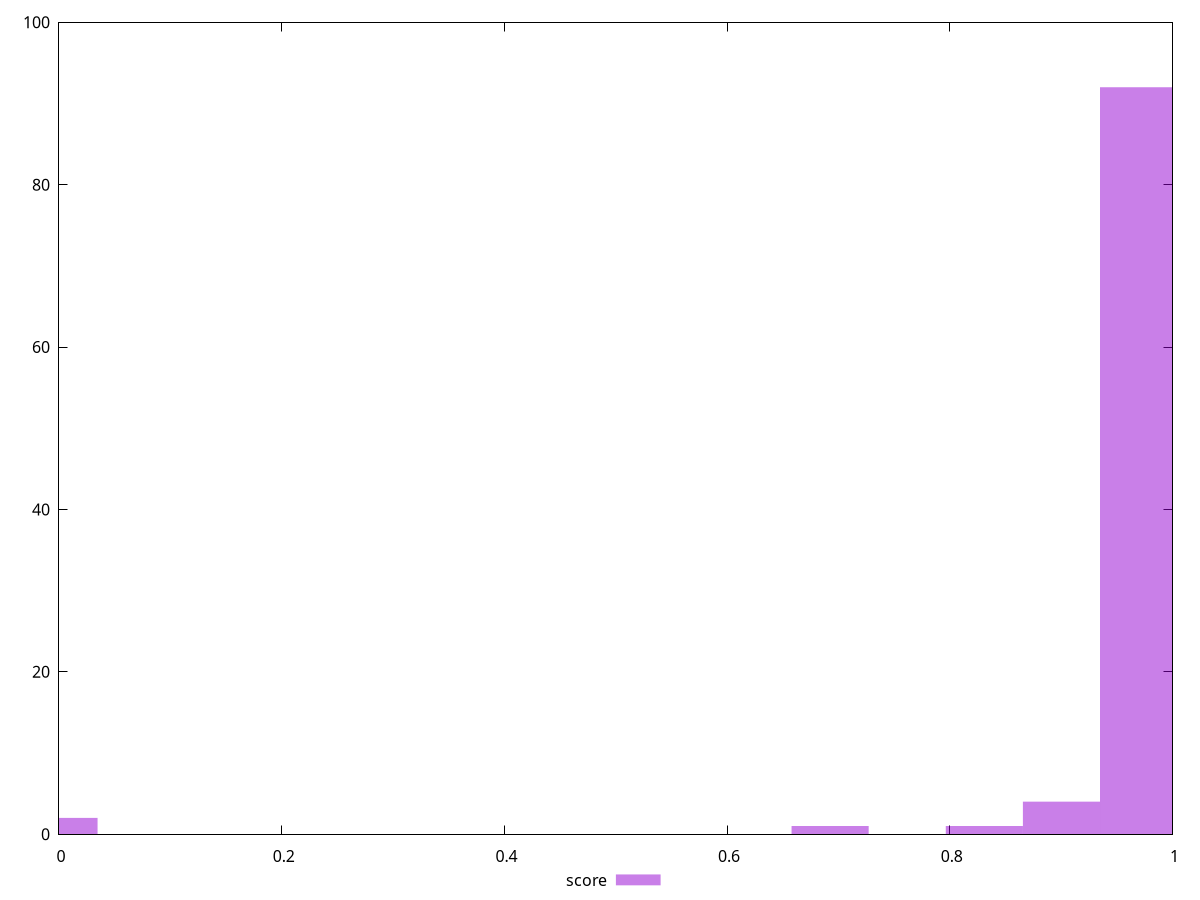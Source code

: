 reset

$score <<EOF
0 2
0.9695234881015955 92
0.9002718103800529 4
0.6925167772154253 1
0.8310201326585104 1
EOF

set key outside below
set boxwidth 0.06925167772154253
set xrange [0:1]
set yrange [0:100]
set trange [0:100]
set style fill transparent solid 0.5 noborder
set terminal svg size 640, 490 enhanced background rgb 'white'
set output "report_00026_2021-02-22T21:38:55.199Z/estimated-input-latency/samples/pages/score/histogram.svg"

plot $score title "score" with boxes

reset
